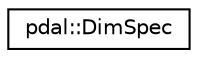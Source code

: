 digraph "Graphical Class Hierarchy"
{
  edge [fontname="Helvetica",fontsize="10",labelfontname="Helvetica",labelfontsize="10"];
  node [fontname="Helvetica",fontsize="10",shape=record];
  rankdir="LR";
  Node1 [label="pdal::DimSpec",height=0.2,width=0.4,color="black", fillcolor="white", style="filled",URL="$namespacepdal.html#structpdal_1_1DimSpec"];
}
